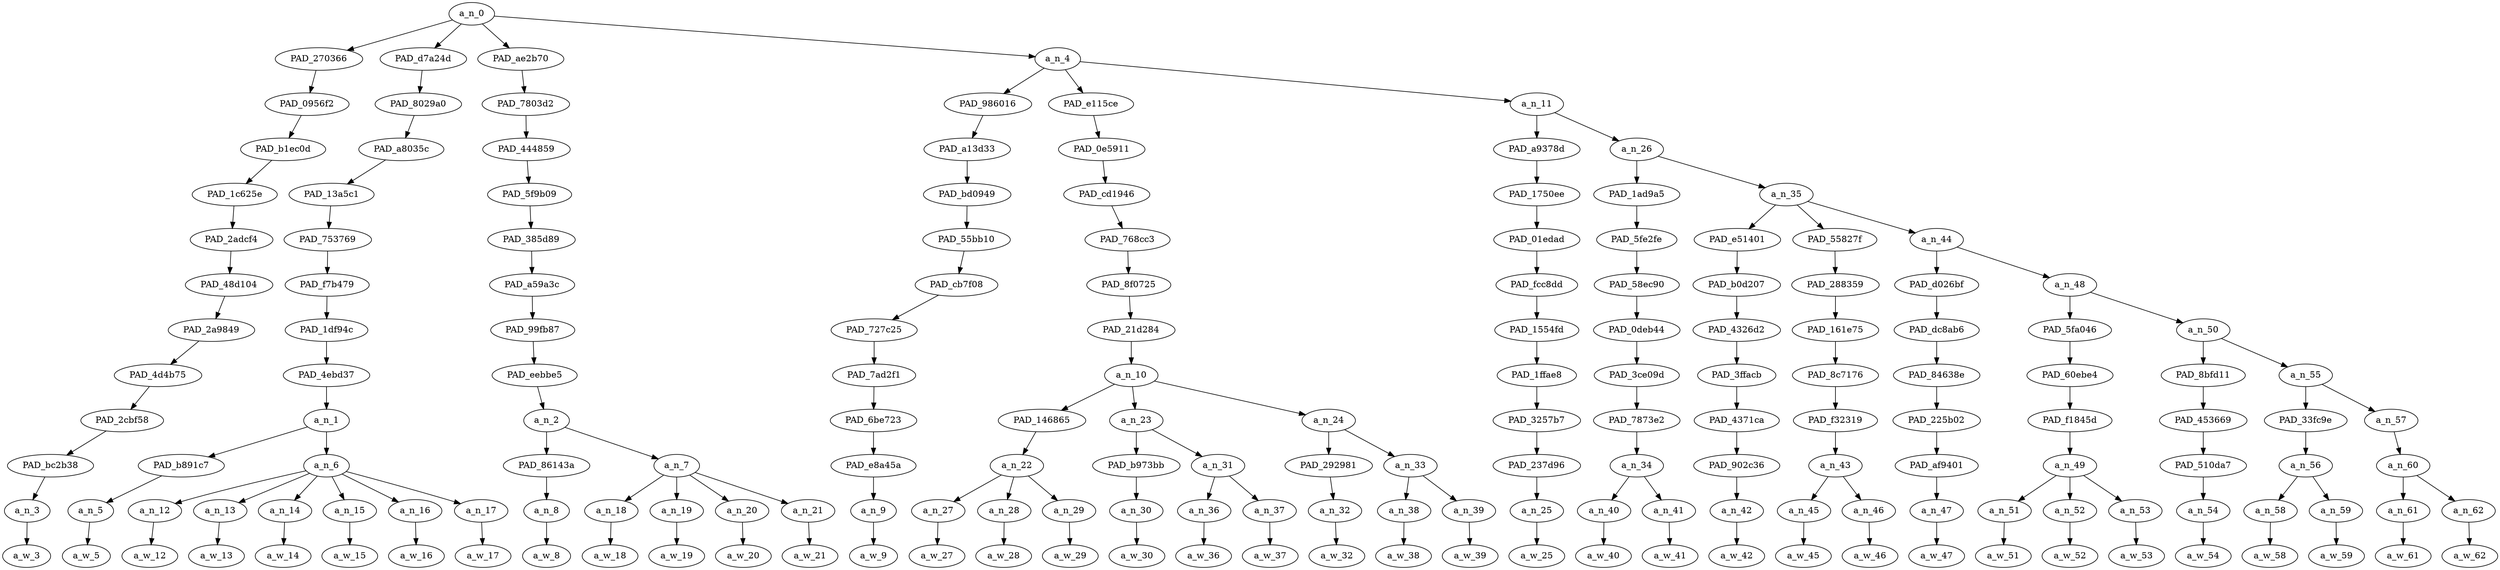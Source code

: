 strict digraph "" {
	a_n_0	[div_dir=1,
		index=0,
		level=12,
		pos="10.498697916666668,12!",
		text_span="[0, 1, 2, 3, 4, 5, 6, 7, 8, 9, 10, 11, 12, 13, 14, 15, 16, 17, 18, 19, 20, 21, 22, 23, 24, 25, 26, 27, 28, 29, 30, 31, 32, 33, 34, \
35, 36, 37]",
		value=1.00000000];
	PAD_270366	[div_dir=1,
		index=2,
		level=11,
		pos="12.0,11!",
		text_span="[12]",
		value=0.01283279];
	a_n_0 -> PAD_270366;
	PAD_d7a24d	[div_dir=1,
		index=0,
		level=11,
		pos="1.75,11!",
		text_span="[0, 1, 2, 3, 4, 5, 6]",
		value=0.13016489];
	a_n_0 -> PAD_d7a24d;
	PAD_ae2b70	[div_dir=1,
		index=1,
		level=11,
		pos="9.75,11!",
		text_span="[7, 8, 9, 10, 11]",
		value=0.07735318];
	a_n_0 -> PAD_ae2b70;
	a_n_4	[div_dir=1,
		index=3,
		level=11,
		pos="18.494791666666668,11!",
		text_span="[13, 14, 15, 16, 17, 18, 19, 20, 21, 22, 23, 24, 25, 26, 27, 28, 29, 30, 31, 32, 33, 34, 35, 36, 37]",
		value=0.77924891];
	a_n_0 -> a_n_4;
	PAD_0956f2	[div_dir=1,
		index=2,
		level=10,
		pos="12.0,10!",
		text_span="[12]",
		value=0.01283279];
	PAD_270366 -> PAD_0956f2;
	PAD_b1ec0d	[div_dir=1,
		index=2,
		level=9,
		pos="12.0,9!",
		text_span="[12]",
		value=0.01283279];
	PAD_0956f2 -> PAD_b1ec0d;
	PAD_1c625e	[div_dir=1,
		index=2,
		level=8,
		pos="12.0,8!",
		text_span="[12]",
		value=0.01283279];
	PAD_b1ec0d -> PAD_1c625e;
	PAD_2adcf4	[div_dir=1,
		index=2,
		level=7,
		pos="12.0,7!",
		text_span="[12]",
		value=0.01283279];
	PAD_1c625e -> PAD_2adcf4;
	PAD_48d104	[div_dir=1,
		index=2,
		level=6,
		pos="12.0,6!",
		text_span="[12]",
		value=0.01283279];
	PAD_2adcf4 -> PAD_48d104;
	PAD_2a9849	[div_dir=1,
		index=2,
		level=5,
		pos="12.0,5!",
		text_span="[12]",
		value=0.01283279];
	PAD_48d104 -> PAD_2a9849;
	PAD_4d4b75	[div_dir=1,
		index=2,
		level=4,
		pos="12.0,4!",
		text_span="[12]",
		value=0.01283279];
	PAD_2a9849 -> PAD_4d4b75;
	PAD_2cbf58	[div_dir=1,
		index=2,
		level=3,
		pos="12.0,3!",
		text_span="[12]",
		value=0.01283279];
	PAD_4d4b75 -> PAD_2cbf58;
	PAD_bc2b38	[div_dir=1,
		index=4,
		level=2,
		pos="12.0,2!",
		text_span="[12]",
		value=0.01283279];
	PAD_2cbf58 -> PAD_bc2b38;
	a_n_3	[div_dir=1,
		index=12,
		level=1,
		pos="12.0,1!",
		text_span="[12]",
		value=0.01283279];
	PAD_bc2b38 -> a_n_3;
	a_w_3	[div_dir=0,
		index=12,
		level=0,
		pos="12,0!",
		text_span="[12]",
		value=where];
	a_n_3 -> a_w_3;
	PAD_8029a0	[div_dir=1,
		index=0,
		level=10,
		pos="1.75,10!",
		text_span="[0, 1, 2, 3, 4, 5, 6]",
		value=0.13016489];
	PAD_d7a24d -> PAD_8029a0;
	PAD_a8035c	[div_dir=1,
		index=0,
		level=9,
		pos="1.75,9!",
		text_span="[0, 1, 2, 3, 4, 5, 6]",
		value=0.13016489];
	PAD_8029a0 -> PAD_a8035c;
	PAD_13a5c1	[div_dir=1,
		index=0,
		level=8,
		pos="1.75,8!",
		text_span="[0, 1, 2, 3, 4, 5, 6]",
		value=0.13016489];
	PAD_a8035c -> PAD_13a5c1;
	PAD_753769	[div_dir=1,
		index=0,
		level=7,
		pos="1.75,7!",
		text_span="[0, 1, 2, 3, 4, 5, 6]",
		value=0.13016489];
	PAD_13a5c1 -> PAD_753769;
	PAD_f7b479	[div_dir=1,
		index=0,
		level=6,
		pos="1.75,6!",
		text_span="[0, 1, 2, 3, 4, 5, 6]",
		value=0.13016489];
	PAD_753769 -> PAD_f7b479;
	PAD_1df94c	[div_dir=1,
		index=0,
		level=5,
		pos="1.75,5!",
		text_span="[0, 1, 2, 3, 4, 5, 6]",
		value=0.13016489];
	PAD_f7b479 -> PAD_1df94c;
	PAD_4ebd37	[div_dir=1,
		index=0,
		level=4,
		pos="1.75,4!",
		text_span="[0, 1, 2, 3, 4, 5, 6]",
		value=0.13016489];
	PAD_1df94c -> PAD_4ebd37;
	a_n_1	[div_dir=1,
		index=0,
		level=3,
		pos="1.75,3!",
		text_span="[0, 1, 2, 3, 4, 5, 6]",
		value=0.13016489];
	PAD_4ebd37 -> a_n_1;
	PAD_b891c7	[div_dir=1,
		index=0,
		level=2,
		pos="0.0,2!",
		text_span="[0]",
		value=0.01986348];
	a_n_1 -> PAD_b891c7;
	a_n_6	[div_dir=1,
		index=1,
		level=2,
		pos="3.5,2!",
		text_span="[1, 2, 3, 4, 5, 6]",
		value=0.11016038];
	a_n_1 -> a_n_6;
	a_n_5	[div_dir=1,
		index=0,
		level=1,
		pos="0.0,1!",
		text_span="[0]",
		value=0.01986348];
	PAD_b891c7 -> a_n_5;
	a_w_5	[div_dir=0,
		index=0,
		level=0,
		pos="0,0!",
		text_span="[0]",
		value=david];
	a_n_5 -> a_w_5;
	a_n_12	[div_dir=1,
		index=1,
		level=1,
		pos="1.0,1!",
		text_span="[1]",
		value=0.01369582];
	a_n_6 -> a_n_12;
	a_n_13	[div_dir=1,
		index=2,
		level=1,
		pos="2.0,1!",
		text_span="[2]",
		value=0.01739164];
	a_n_6 -> a_n_13;
	a_n_14	[div_dir=1,
		index=3,
		level=1,
		pos="3.0,1!",
		text_span="[3]",
		value=0.01649256];
	a_n_6 -> a_n_14;
	a_n_15	[div_dir=1,
		index=4,
		level=1,
		pos="4.0,1!",
		text_span="[4]",
		value=0.02485484];
	a_n_6 -> a_n_15;
	a_n_16	[div_dir=1,
		index=5,
		level=1,
		pos="5.0,1!",
		text_span="[5]",
		value=0.02001790];
	a_n_6 -> a_n_16;
	a_n_17	[div_dir=1,
		index=6,
		level=1,
		pos="6.0,1!",
		text_span="[6]",
		value=0.01761249];
	a_n_6 -> a_n_17;
	a_w_12	[div_dir=0,
		index=1,
		level=0,
		pos="1,0!",
		text_span="[1]",
		value=a];
	a_n_12 -> a_w_12;
	a_w_13	[div_dir=0,
		index=2,
		level=0,
		pos="2,0!",
		text_span="[2]",
		value=clarke];
	a_n_13 -> a_w_13;
	a_w_14	[div_dir=0,
		index=3,
		level=0,
		pos="3,0!",
		text_span="[3]",
		value=jr];
	a_n_14 -> a_w_14;
	a_w_15	[div_dir=0,
		index=4,
		level=0,
		pos="4,0!",
		text_span="[4]",
		value="<u200f>"];
	a_n_15 -> a_w_15;
	a_w_16	[div_dir=0,
		index=5,
		level=0,
		pos="5,0!",
		text_span="[5]",
		value=verified];
	a_n_16 -> a_w_16;
	a_w_17	[div_dir=0,
		index=6,
		level=0,
		pos="6,0!",
		text_span="[6]",
		value=account];
	a_n_17 -> a_w_17;
	PAD_7803d2	[div_dir=1,
		index=1,
		level=10,
		pos="9.75,10!",
		text_span="[7, 8, 9, 10, 11]",
		value=0.07735318];
	PAD_ae2b70 -> PAD_7803d2;
	PAD_444859	[div_dir=1,
		index=1,
		level=9,
		pos="9.75,9!",
		text_span="[7, 8, 9, 10, 11]",
		value=0.07735318];
	PAD_7803d2 -> PAD_444859;
	PAD_5f9b09	[div_dir=1,
		index=1,
		level=8,
		pos="9.75,8!",
		text_span="[7, 8, 9, 10, 11]",
		value=0.07735318];
	PAD_444859 -> PAD_5f9b09;
	PAD_385d89	[div_dir=1,
		index=1,
		level=7,
		pos="9.75,7!",
		text_span="[7, 8, 9, 10, 11]",
		value=0.07735318];
	PAD_5f9b09 -> PAD_385d89;
	PAD_a59a3c	[div_dir=1,
		index=1,
		level=6,
		pos="9.75,6!",
		text_span="[7, 8, 9, 10, 11]",
		value=0.07735318];
	PAD_385d89 -> PAD_a59a3c;
	PAD_99fb87	[div_dir=1,
		index=1,
		level=5,
		pos="9.75,5!",
		text_span="[7, 8, 9, 10, 11]",
		value=0.07735318];
	PAD_a59a3c -> PAD_99fb87;
	PAD_eebbe5	[div_dir=1,
		index=1,
		level=4,
		pos="9.75,4!",
		text_span="[7, 8, 9, 10, 11]",
		value=0.07735318];
	PAD_99fb87 -> PAD_eebbe5;
	a_n_2	[div_dir=1,
		index=1,
		level=3,
		pos="9.75,3!",
		text_span="[7, 8, 9, 10, 11]",
		value=0.07735318];
	PAD_eebbe5 -> a_n_2;
	PAD_86143a	[div_dir=1,
		index=3,
		level=2,
		pos="11.0,2!",
		text_span="[11]",
		value=0.01504865];
	a_n_2 -> PAD_86143a;
	a_n_7	[div_dir=-1,
		index=2,
		level=2,
		pos="8.5,2!",
		text_span="[7, 8, 9, 10]",
		value=0.06227470];
	a_n_2 -> a_n_7;
	a_n_8	[div_dir=1,
		index=11,
		level=1,
		pos="11.0,1!",
		text_span="[11]",
		value=0.01504865];
	PAD_86143a -> a_n_8;
	a_w_8	[div_dir=0,
		index=11,
		level=0,
		pos="11,0!",
		text_span="[11]",
		value=ago];
	a_n_8 -> a_w_8;
	a_n_18	[div_dir=-1,
		index=7,
		level=1,
		pos="7.0,1!",
		text_span="[7]",
		value=0.01484196];
	a_n_7 -> a_n_18;
	a_n_19	[div_dir=1,
		index=8,
		level=1,
		pos="8.0,1!",
		text_span="[8]",
		value=0.01073403];
	a_n_7 -> a_n_19;
	a_n_20	[div_dir=-1,
		index=9,
		level=1,
		pos="9.0,1!",
		text_span="[9]",
		value=0.02329875];
	a_n_7 -> a_n_20;
	a_n_21	[div_dir=-1,
		index=10,
		level=1,
		pos="10.0,1!",
		text_span="[10]",
		value=0.01339660];
	a_n_7 -> a_n_21;
	a_w_18	[div_dir=0,
		index=7,
		level=0,
		pos="7,0!",
		text_span="[7]",
		value="<user>"];
	a_n_18 -> a_w_18;
	a_w_19	[div_dir=0,
		index=8,
		level=0,
		pos="8,0!",
		text_span="[8]",
		value=1];
	a_n_19 -> a_w_19;
	a_w_20	[div_dir=0,
		index=9,
		level=0,
		pos="9,0!",
		text_span="[9]",
		value=h1];
	a_n_20 -> a_w_20;
	a_w_21	[div_dir=0,
		index=10,
		level=0,
		pos="10,0!",
		text_span="[10]",
		value=hour];
	a_n_21 -> a_w_21;
	PAD_986016	[div_dir=-1,
		index=3,
		level=10,
		pos="13.0,10!",
		text_span="[13]",
		value=0.01267873];
	a_n_4 -> PAD_986016;
	PAD_e115ce	[div_dir=1,
		index=4,
		level=10,
		pos="17.833333333333332,10!",
		text_span="[14, 15, 16, 17, 18, 19, 20, 21, 22]",
		value=0.22515676];
	a_n_4 -> PAD_e115ce;
	a_n_11	[div_dir=1,
		index=5,
		level=10,
		pos="24.651041666666668,10!",
		text_span="[23, 24, 25, 26, 27, 28, 29, 30, 31, 32, 33, 34, 35, 36, 37]",
		value=0.54101642];
	a_n_4 -> a_n_11;
	PAD_a13d33	[div_dir=-1,
		index=3,
		level=9,
		pos="13.0,9!",
		text_span="[13]",
		value=0.01267873];
	PAD_986016 -> PAD_a13d33;
	PAD_bd0949	[div_dir=-1,
		index=3,
		level=8,
		pos="13.0,8!",
		text_span="[13]",
		value=0.01267873];
	PAD_a13d33 -> PAD_bd0949;
	PAD_55bb10	[div_dir=-1,
		index=3,
		level=7,
		pos="13.0,7!",
		text_span="[13]",
		value=0.01267873];
	PAD_bd0949 -> PAD_55bb10;
	PAD_cb7f08	[div_dir=-1,
		index=3,
		level=6,
		pos="13.0,6!",
		text_span="[13]",
		value=0.01267873];
	PAD_55bb10 -> PAD_cb7f08;
	PAD_727c25	[div_dir=-1,
		index=3,
		level=5,
		pos="13.0,5!",
		text_span="[13]",
		value=0.01267873];
	PAD_cb7f08 -> PAD_727c25;
	PAD_7ad2f1	[div_dir=-1,
		index=3,
		level=4,
		pos="13.0,4!",
		text_span="[13]",
		value=0.01267873];
	PAD_727c25 -> PAD_7ad2f1;
	PAD_6be723	[div_dir=-1,
		index=3,
		level=3,
		pos="13.0,3!",
		text_span="[13]",
		value=0.01267873];
	PAD_7ad2f1 -> PAD_6be723;
	PAD_e8a45a	[div_dir=-1,
		index=5,
		level=2,
		pos="13.0,2!",
		text_span="[13]",
		value=0.01267873];
	PAD_6be723 -> PAD_e8a45a;
	a_n_9	[div_dir=-1,
		index=13,
		level=1,
		pos="13.0,1!",
		text_span="[13]",
		value=0.01267873];
	PAD_e8a45a -> a_n_9;
	a_w_9	[div_dir=0,
		index=13,
		level=0,
		pos="13,0!",
		text_span="[13]",
		value=was];
	a_n_9 -> a_w_9;
	PAD_0e5911	[div_dir=1,
		index=4,
		level=9,
		pos="17.833333333333332,9!",
		text_span="[14, 15, 16, 17, 18, 19, 20, 21, 22]",
		value=0.22515676];
	PAD_e115ce -> PAD_0e5911;
	PAD_cd1946	[div_dir=1,
		index=4,
		level=8,
		pos="17.833333333333332,8!",
		text_span="[14, 15, 16, 17, 18, 19, 20, 21, 22]",
		value=0.22515676];
	PAD_0e5911 -> PAD_cd1946;
	PAD_768cc3	[div_dir=1,
		index=4,
		level=7,
		pos="17.833333333333332,7!",
		text_span="[14, 15, 16, 17, 18, 19, 20, 21, 22]",
		value=0.22515676];
	PAD_cd1946 -> PAD_768cc3;
	PAD_8f0725	[div_dir=1,
		index=4,
		level=6,
		pos="17.833333333333332,6!",
		text_span="[14, 15, 16, 17, 18, 19, 20, 21, 22]",
		value=0.22515676];
	PAD_768cc3 -> PAD_8f0725;
	PAD_21d284	[div_dir=1,
		index=4,
		level=5,
		pos="17.833333333333332,5!",
		text_span="[14, 15, 16, 17, 18, 19, 20, 21, 22]",
		value=0.22515676];
	PAD_8f0725 -> PAD_21d284;
	a_n_10	[div_dir=1,
		index=4,
		level=4,
		pos="17.833333333333332,4!",
		text_span="[14, 15, 16, 17, 18, 19, 20, 21, 22]",
		value=0.22515676];
	PAD_21d284 -> a_n_10;
	PAD_146865	[div_dir=1,
		index=4,
		level=3,
		pos="15.0,3!",
		text_span="[14, 15, 16]",
		value=0.07341493];
	a_n_10 -> PAD_146865;
	a_n_23	[div_dir=1,
		index=5,
		level=3,
		pos="17.75,3!",
		text_span="[17, 18, 19]",
		value=0.07033191];
	a_n_10 -> a_n_23;
	a_n_24	[div_dir=1,
		index=6,
		level=3,
		pos="20.75,3!",
		text_span="[20, 21, 22]",
		value=0.08131232];
	a_n_10 -> a_n_24;
	a_n_22	[div_dir=1,
		index=6,
		level=2,
		pos="15.0,2!",
		text_span="[14, 15, 16]",
		value=0.07341493];
	PAD_146865 -> a_n_22;
	a_n_27	[div_dir=1,
		index=14,
		level=1,
		pos="14.0,1!",
		text_span="[14]",
		value=0.01155229];
	a_n_22 -> a_n_27;
	a_n_28	[div_dir=-1,
		index=15,
		level=1,
		pos="15.0,1!",
		text_span="[15]",
		value=0.04256219];
	a_n_22 -> a_n_28;
	a_n_29	[div_dir=1,
		index=16,
		level=1,
		pos="16.0,1!",
		text_span="[16]",
		value=0.01929567];
	a_n_22 -> a_n_29;
	a_w_27	[div_dir=0,
		index=14,
		level=0,
		pos="14,0!",
		text_span="[14]",
		value=the];
	a_n_27 -> a_w_27;
	a_w_28	[div_dir=0,
		index=15,
		level=0,
		pos="15,0!",
		text_span="[15]",
		value=visceral];
	a_n_28 -> a_w_28;
	a_w_29	[div_dir=0,
		index=16,
		level=0,
		pos="16,0!",
		text_span="[16]",
		value=reaction];
	a_n_29 -> a_w_29;
	PAD_b973bb	[div_dir=1,
		index=7,
		level=2,
		pos="17.0,2!",
		text_span="[17]",
		value=0.01692553];
	a_n_23 -> PAD_b973bb;
	a_n_31	[div_dir=1,
		index=8,
		level=2,
		pos="18.5,2!",
		text_span="[18, 19]",
		value=0.05336067];
	a_n_23 -> a_n_31;
	a_n_30	[div_dir=1,
		index=17,
		level=1,
		pos="17.0,1!",
		text_span="[17]",
		value=0.01692553];
	PAD_b973bb -> a_n_30;
	a_w_30	[div_dir=0,
		index=17,
		level=0,
		pos="17,0!",
		text_span="[17]",
		value=toward];
	a_n_30 -> a_w_30;
	a_n_36	[div_dir=1,
		index=18,
		level=1,
		pos="18.0,1!",
		text_span="[18]",
		value=0.02778904];
	a_n_31 -> a_n_36;
	a_n_37	[div_dir=-1,
		index=19,
		level=1,
		pos="19.0,1!",
		text_span="[19]",
		value=0.02552557];
	a_n_31 -> a_n_37;
	a_w_36	[div_dir=0,
		index=18,
		level=0,
		pos="18,0!",
		text_span="[18]",
		value=cam];
	a_n_36 -> a_w_36;
	a_w_37	[div_dir=0,
		index=19,
		level=0,
		pos="19,0!",
		text_span="[19]",
		value=newton];
	a_n_37 -> a_w_37;
	PAD_292981	[div_dir=1,
		index=9,
		level=2,
		pos="20.0,2!",
		text_span="[20]",
		value=0.04430121];
	a_n_24 -> PAD_292981;
	a_n_33	[div_dir=1,
		index=10,
		level=2,
		pos="21.5,2!",
		text_span="[21, 22]",
		value=0.03687455];
	a_n_24 -> a_n_33;
	a_n_32	[div_dir=1,
		index=20,
		level=1,
		pos="20.0,1!",
		text_span="[20]",
		value=0.04430121];
	PAD_292981 -> a_n_32;
	a_w_32	[div_dir=0,
		index=20,
		level=0,
		pos="20,0!",
		text_span="[20]",
		value=by];
	a_n_32 -> a_w_32;
	a_n_38	[div_dir=1,
		index=21,
		level=1,
		pos="21.0,1!",
		text_span="[21]",
		value=0.01968909];
	a_n_33 -> a_n_38;
	a_n_39	[div_dir=1,
		index=22,
		level=1,
		pos="22.0,1!",
		text_span="[22]",
		value=0.01703347];
	a_n_33 -> a_n_39;
	a_w_38	[div_dir=0,
		index=21,
		level=0,
		pos="21,0!",
		text_span="[21]",
		value=the1];
	a_n_38 -> a_w_38;
	a_w_39	[div_dir=0,
		index=22,
		level=0,
		pos="22,0!",
		text_span="[22]",
		value=left];
	a_n_39 -> a_w_39;
	PAD_a9378d	[div_dir=1,
		index=5,
		level=9,
		pos="23.0,9!",
		text_span="[23]",
		value=0.01338593];
	a_n_11 -> PAD_a9378d;
	a_n_26	[div_dir=1,
		index=6,
		level=9,
		pos="26.302083333333336,9!",
		text_span="[24, 25, 26, 27, 28, 29, 30, 31, 32, 33, 34, 35, 36, 37]",
		value=0.52718243];
	a_n_11 -> a_n_26;
	PAD_1750ee	[div_dir=1,
		index=5,
		level=8,
		pos="23.0,8!",
		text_span="[23]",
		value=0.01338593];
	PAD_a9378d -> PAD_1750ee;
	PAD_01edad	[div_dir=1,
		index=5,
		level=7,
		pos="23.0,7!",
		text_span="[23]",
		value=0.01338593];
	PAD_1750ee -> PAD_01edad;
	PAD_fcc8dd	[div_dir=1,
		index=5,
		level=6,
		pos="23.0,6!",
		text_span="[23]",
		value=0.01338593];
	PAD_01edad -> PAD_fcc8dd;
	PAD_1554fd	[div_dir=1,
		index=5,
		level=5,
		pos="23.0,5!",
		text_span="[23]",
		value=0.01338593];
	PAD_fcc8dd -> PAD_1554fd;
	PAD_1ffae8	[div_dir=1,
		index=5,
		level=4,
		pos="23.0,4!",
		text_span="[23]",
		value=0.01338593];
	PAD_1554fd -> PAD_1ffae8;
	PAD_3257b7	[div_dir=1,
		index=7,
		level=3,
		pos="23.0,3!",
		text_span="[23]",
		value=0.01338593];
	PAD_1ffae8 -> PAD_3257b7;
	PAD_237d96	[div_dir=1,
		index=11,
		level=2,
		pos="23.0,2!",
		text_span="[23]",
		value=0.01338593];
	PAD_3257b7 -> PAD_237d96;
	a_n_25	[div_dir=1,
		index=23,
		level=1,
		pos="23.0,1!",
		text_span="[23]",
		value=0.01338593];
	PAD_237d96 -> a_n_25;
	a_w_25	[div_dir=0,
		index=23,
		level=0,
		pos="23,0!",
		text_span="[23]",
		value=when];
	a_n_25 -> a_w_25;
	PAD_1ad9a5	[div_dir=1,
		index=6,
		level=8,
		pos="24.5,8!",
		text_span="[24, 25]",
		value=0.04621975];
	a_n_26 -> PAD_1ad9a5;
	a_n_35	[div_dir=1,
		index=7,
		level=8,
		pos="28.104166666666668,8!",
		text_span="[26, 27, 28, 29, 30, 31, 32, 33, 34, 35, 36, 37]",
		value=0.48050222];
	a_n_26 -> a_n_35;
	PAD_5fe2fe	[div_dir=1,
		index=6,
		level=7,
		pos="24.5,7!",
		text_span="[24, 25]",
		value=0.04621975];
	PAD_1ad9a5 -> PAD_5fe2fe;
	PAD_58ec90	[div_dir=1,
		index=6,
		level=6,
		pos="24.5,6!",
		text_span="[24, 25]",
		value=0.04621975];
	PAD_5fe2fe -> PAD_58ec90;
	PAD_0deb44	[div_dir=1,
		index=6,
		level=5,
		pos="24.5,5!",
		text_span="[24, 25]",
		value=0.04621975];
	PAD_58ec90 -> PAD_0deb44;
	PAD_3ce09d	[div_dir=1,
		index=6,
		level=4,
		pos="24.5,4!",
		text_span="[24, 25]",
		value=0.04621975];
	PAD_0deb44 -> PAD_3ce09d;
	PAD_7873e2	[div_dir=1,
		index=8,
		level=3,
		pos="24.5,3!",
		text_span="[24, 25]",
		value=0.04621975];
	PAD_3ce09d -> PAD_7873e2;
	a_n_34	[div_dir=1,
		index=12,
		level=2,
		pos="24.5,2!",
		text_span="[24, 25]",
		value=0.04621975];
	PAD_7873e2 -> a_n_34;
	a_n_40	[div_dir=1,
		index=24,
		level=1,
		pos="24.0,1!",
		text_span="[24]",
		value=0.01597524];
	a_n_34 -> a_n_40;
	a_n_41	[div_dir=1,
		index=25,
		level=1,
		pos="25.0,1!",
		text_span="[25]",
		value=0.03021131];
	a_n_34 -> a_n_41;
	a_w_40	[div_dir=0,
		index=24,
		level=0,
		pos="24,0!",
		text_span="[24]",
		value=bill];
	a_n_40 -> a_w_40;
	a_w_41	[div_dir=0,
		index=25,
		level=0,
		pos="25,0!",
		text_span="[25]",
		value=maher];
	a_n_41 -> a_w_41;
	PAD_e51401	[div_dir=-1,
		index=7,
		level=7,
		pos="26.0,7!",
		text_span="[26]",
		value=0.01795033];
	a_n_35 -> PAD_e51401;
	PAD_55827f	[div_dir=1,
		index=8,
		level=7,
		pos="27.5,7!",
		text_span="[27, 28]",
		value=0.03014174];
	a_n_35 -> PAD_55827f;
	a_n_44	[div_dir=1,
		index=9,
		level=7,
		pos="30.8125,7!",
		text_span="[29, 30, 31, 32, 33, 34, 35, 36, 37]",
		value=0.43191264];
	a_n_35 -> a_n_44;
	PAD_b0d207	[div_dir=-1,
		index=7,
		level=6,
		pos="26.0,6!",
		text_span="[26]",
		value=0.01795033];
	PAD_e51401 -> PAD_b0d207;
	PAD_4326d2	[div_dir=-1,
		index=7,
		level=5,
		pos="26.0,5!",
		text_span="[26]",
		value=0.01795033];
	PAD_b0d207 -> PAD_4326d2;
	PAD_3ffacb	[div_dir=-1,
		index=7,
		level=4,
		pos="26.0,4!",
		text_span="[26]",
		value=0.01795033];
	PAD_4326d2 -> PAD_3ffacb;
	PAD_4371ca	[div_dir=-1,
		index=9,
		level=3,
		pos="26.0,3!",
		text_span="[26]",
		value=0.01795033];
	PAD_3ffacb -> PAD_4371ca;
	PAD_902c36	[div_dir=-1,
		index=13,
		level=2,
		pos="26.0,2!",
		text_span="[26]",
		value=0.01795033];
	PAD_4371ca -> PAD_902c36;
	a_n_42	[div_dir=-1,
		index=26,
		level=1,
		pos="26.0,1!",
		text_span="[26]",
		value=0.01795033];
	PAD_902c36 -> a_n_42;
	a_w_42	[div_dir=0,
		index=26,
		level=0,
		pos="26,0!",
		text_span="[26]",
		value=referred];
	a_n_42 -> a_w_42;
	PAD_288359	[div_dir=1,
		index=8,
		level=6,
		pos="27.5,6!",
		text_span="[27, 28]",
		value=0.03014174];
	PAD_55827f -> PAD_288359;
	PAD_161e75	[div_dir=1,
		index=8,
		level=5,
		pos="27.5,5!",
		text_span="[27, 28]",
		value=0.03014174];
	PAD_288359 -> PAD_161e75;
	PAD_8c7176	[div_dir=1,
		index=8,
		level=4,
		pos="27.5,4!",
		text_span="[27, 28]",
		value=0.03014174];
	PAD_161e75 -> PAD_8c7176;
	PAD_f32319	[div_dir=1,
		index=10,
		level=3,
		pos="27.5,3!",
		text_span="[27, 28]",
		value=0.03014174];
	PAD_8c7176 -> PAD_f32319;
	a_n_43	[div_dir=1,
		index=14,
		level=2,
		pos="27.5,2!",
		text_span="[27, 28]",
		value=0.03014174];
	PAD_f32319 -> a_n_43;
	a_n_45	[div_dir=1,
		index=27,
		level=1,
		pos="27.0,1!",
		text_span="[27]",
		value=0.01434102];
	a_n_43 -> a_n_45;
	a_n_46	[div_dir=1,
		index=28,
		level=1,
		pos="28.0,1!",
		text_span="[28]",
		value=0.01574367];
	a_n_43 -> a_n_46;
	a_w_45	[div_dir=0,
		index=27,
		level=0,
		pos="27,0!",
		text_span="[27]",
		value=to];
	a_n_45 -> a_w_45;
	a_w_46	[div_dir=0,
		index=28,
		level=0,
		pos="28,0!",
		text_span="[28]",
		value=himself];
	a_n_46 -> a_w_46;
	PAD_d026bf	[div_dir=-1,
		index=9,
		level=6,
		pos="29.0,6!",
		text_span="[29]",
		value=0.02182063];
	a_n_44 -> PAD_d026bf;
	a_n_48	[div_dir=1,
		index=10,
		level=6,
		pos="32.625,6!",
		text_span="[30, 31, 32, 33, 34, 35, 36, 37]",
		value=0.40953684];
	a_n_44 -> a_n_48;
	PAD_dc8ab6	[div_dir=-1,
		index=9,
		level=5,
		pos="29.0,5!",
		text_span="[29]",
		value=0.02182063];
	PAD_d026bf -> PAD_dc8ab6;
	PAD_84638e	[div_dir=-1,
		index=9,
		level=4,
		pos="29.0,4!",
		text_span="[29]",
		value=0.02182063];
	PAD_dc8ab6 -> PAD_84638e;
	PAD_225b02	[div_dir=-1,
		index=11,
		level=3,
		pos="29.0,3!",
		text_span="[29]",
		value=0.02182063];
	PAD_84638e -> PAD_225b02;
	PAD_af9401	[div_dir=-1,
		index=15,
		level=2,
		pos="29.0,2!",
		text_span="[29]",
		value=0.02182063];
	PAD_225b02 -> PAD_af9401;
	a_n_47	[div_dir=-1,
		index=29,
		level=1,
		pos="29.0,1!",
		text_span="[29]",
		value=0.02182063];
	PAD_af9401 -> a_n_47;
	a_w_47	[div_dir=0,
		index=29,
		level=0,
		pos="29,0!",
		text_span="[29]",
		value=as];
	a_n_47 -> a_w_47;
	PAD_5fa046	[div_dir=1,
		index=10,
		level=5,
		pos="31.0,5!",
		text_span="[30, 31, 32]",
		value=0.26537615];
	a_n_48 -> PAD_5fa046;
	a_n_50	[div_dir=1,
		index=11,
		level=5,
		pos="34.25,5!",
		text_span="[33, 34, 35, 36, 37]",
		value=0.14357462];
	a_n_48 -> a_n_50;
	PAD_60ebe4	[div_dir=1,
		index=10,
		level=4,
		pos="31.0,4!",
		text_span="[30, 31, 32]",
		value=0.26537615];
	PAD_5fa046 -> PAD_60ebe4;
	PAD_f1845d	[div_dir=1,
		index=12,
		level=3,
		pos="31.0,3!",
		text_span="[30, 31, 32]",
		value=0.26537615];
	PAD_60ebe4 -> PAD_f1845d;
	a_n_49	[div_dir=1,
		index=16,
		level=2,
		pos="31.0,2!",
		text_span="[30, 31, 32]",
		value=0.26537615];
	PAD_f1845d -> a_n_49;
	a_n_51	[div_dir=1,
		index=30,
		level=1,
		pos="30.0,1!",
		text_span="[30]",
		value=0.03527553];
	a_n_49 -> a_n_51;
	a_n_52	[div_dir=-1,
		index=31,
		level=1,
		pos="31.0,1!",
		text_span="[31]",
		value=0.05722347];
	a_n_49 -> a_n_52;
	a_n_53	[div_dir=1,
		index=32,
		level=1,
		pos="32.0,1!",
		text_span="[32]",
		value=0.17221937];
	a_n_49 -> a_n_53;
	a_w_51	[div_dir=0,
		index=30,
		level=0,
		pos="30,0!",
		text_span="[30]",
		value=a1];
	a_n_51 -> a_w_51;
	a_w_52	[div_dir=0,
		index=31,
		level=0,
		pos="31,0!",
		text_span="[31]",
		value=house];
	a_n_52 -> a_w_52;
	a_w_53	[div_dir=0,
		index=32,
		level=0,
		pos="32,0!",
		text_span="[32]",
		value=nigger];
	a_n_53 -> a_w_53;
	PAD_8bfd11	[div_dir=1,
		index=11,
		level=4,
		pos="33.0,4!",
		text_span="[33]",
		value=0.03209024];
	a_n_50 -> PAD_8bfd11;
	a_n_55	[div_dir=1,
		index=12,
		level=4,
		pos="35.5,4!",
		text_span="[34, 35, 36, 37]",
		value=0.11129504];
	a_n_50 -> a_n_55;
	PAD_453669	[div_dir=1,
		index=13,
		level=3,
		pos="33.0,3!",
		text_span="[33]",
		value=0.03209024];
	PAD_8bfd11 -> PAD_453669;
	PAD_510da7	[div_dir=1,
		index=17,
		level=2,
		pos="33.0,2!",
		text_span="[33]",
		value=0.03209024];
	PAD_453669 -> PAD_510da7;
	a_n_54	[div_dir=1,
		index=33,
		level=1,
		pos="33.0,1!",
		text_span="[33]",
		value=0.03209024];
	PAD_510da7 -> a_n_54;
	a_w_54	[div_dir=0,
		index=33,
		level=0,
		pos="33,0!",
		text_span="[33]",
		value=on];
	a_n_54 -> a_w_54;
	PAD_33fc9e	[div_dir=-1,
		index=14,
		level=3,
		pos="34.5,3!",
		text_span="[34, 35]",
		value=0.04435281];
	a_n_55 -> PAD_33fc9e;
	a_n_57	[div_dir=1,
		index=15,
		level=3,
		pos="36.5,3!",
		text_span="[36, 37]",
		value=0.06676718];
	a_n_55 -> a_n_57;
	a_n_56	[div_dir=-1,
		index=18,
		level=2,
		pos="34.5,2!",
		text_span="[34, 35]",
		value=0.04435281];
	PAD_33fc9e -> a_n_56;
	a_n_58	[div_dir=1,
		index=34,
		level=1,
		pos="34.0,1!",
		text_span="[34]",
		value=0.02196686];
	a_n_56 -> a_n_58;
	a_n_59	[div_dir=-1,
		index=35,
		level=1,
		pos="35.0,1!",
		text_span="[35]",
		value=0.02237131];
	a_n_56 -> a_n_59;
	a_w_58	[div_dir=0,
		index=34,
		level=0,
		pos="34,0!",
		text_span="[34]",
		value=live];
	a_n_58 -> a_w_58;
	a_w_59	[div_dir=0,
		index=35,
		level=0,
		pos="35,0!",
		text_span="[35]",
		value=tv];
	a_n_59 -> a_w_59;
	a_n_60	[div_dir=1,
		index=19,
		level=2,
		pos="36.5,2!",
		text_span="[36, 37]",
		value=0.06649026];
	a_n_57 -> a_n_60;
	a_n_61	[div_dir=-1,
		index=36,
		level=1,
		pos="36.0,1!",
		text_span="[36]",
		value=0.02118737];
	a_n_60 -> a_n_61;
	a_n_62	[div_dir=1,
		index=37,
		level=1,
		pos="37.0,1!",
		text_span="[37]",
		value=0.04502598];
	a_n_60 -> a_n_62;
	a_w_61	[div_dir=0,
		index=36,
		level=0,
		pos="36,0!",
		text_span="[36]",
		value=they];
	a_n_61 -> a_w_61;
	a_w_62	[div_dir=0,
		index=37,
		level=0,
		pos="37,0!",
		text_span="[37]",
		value=laughed];
	a_n_62 -> a_w_62;
}
